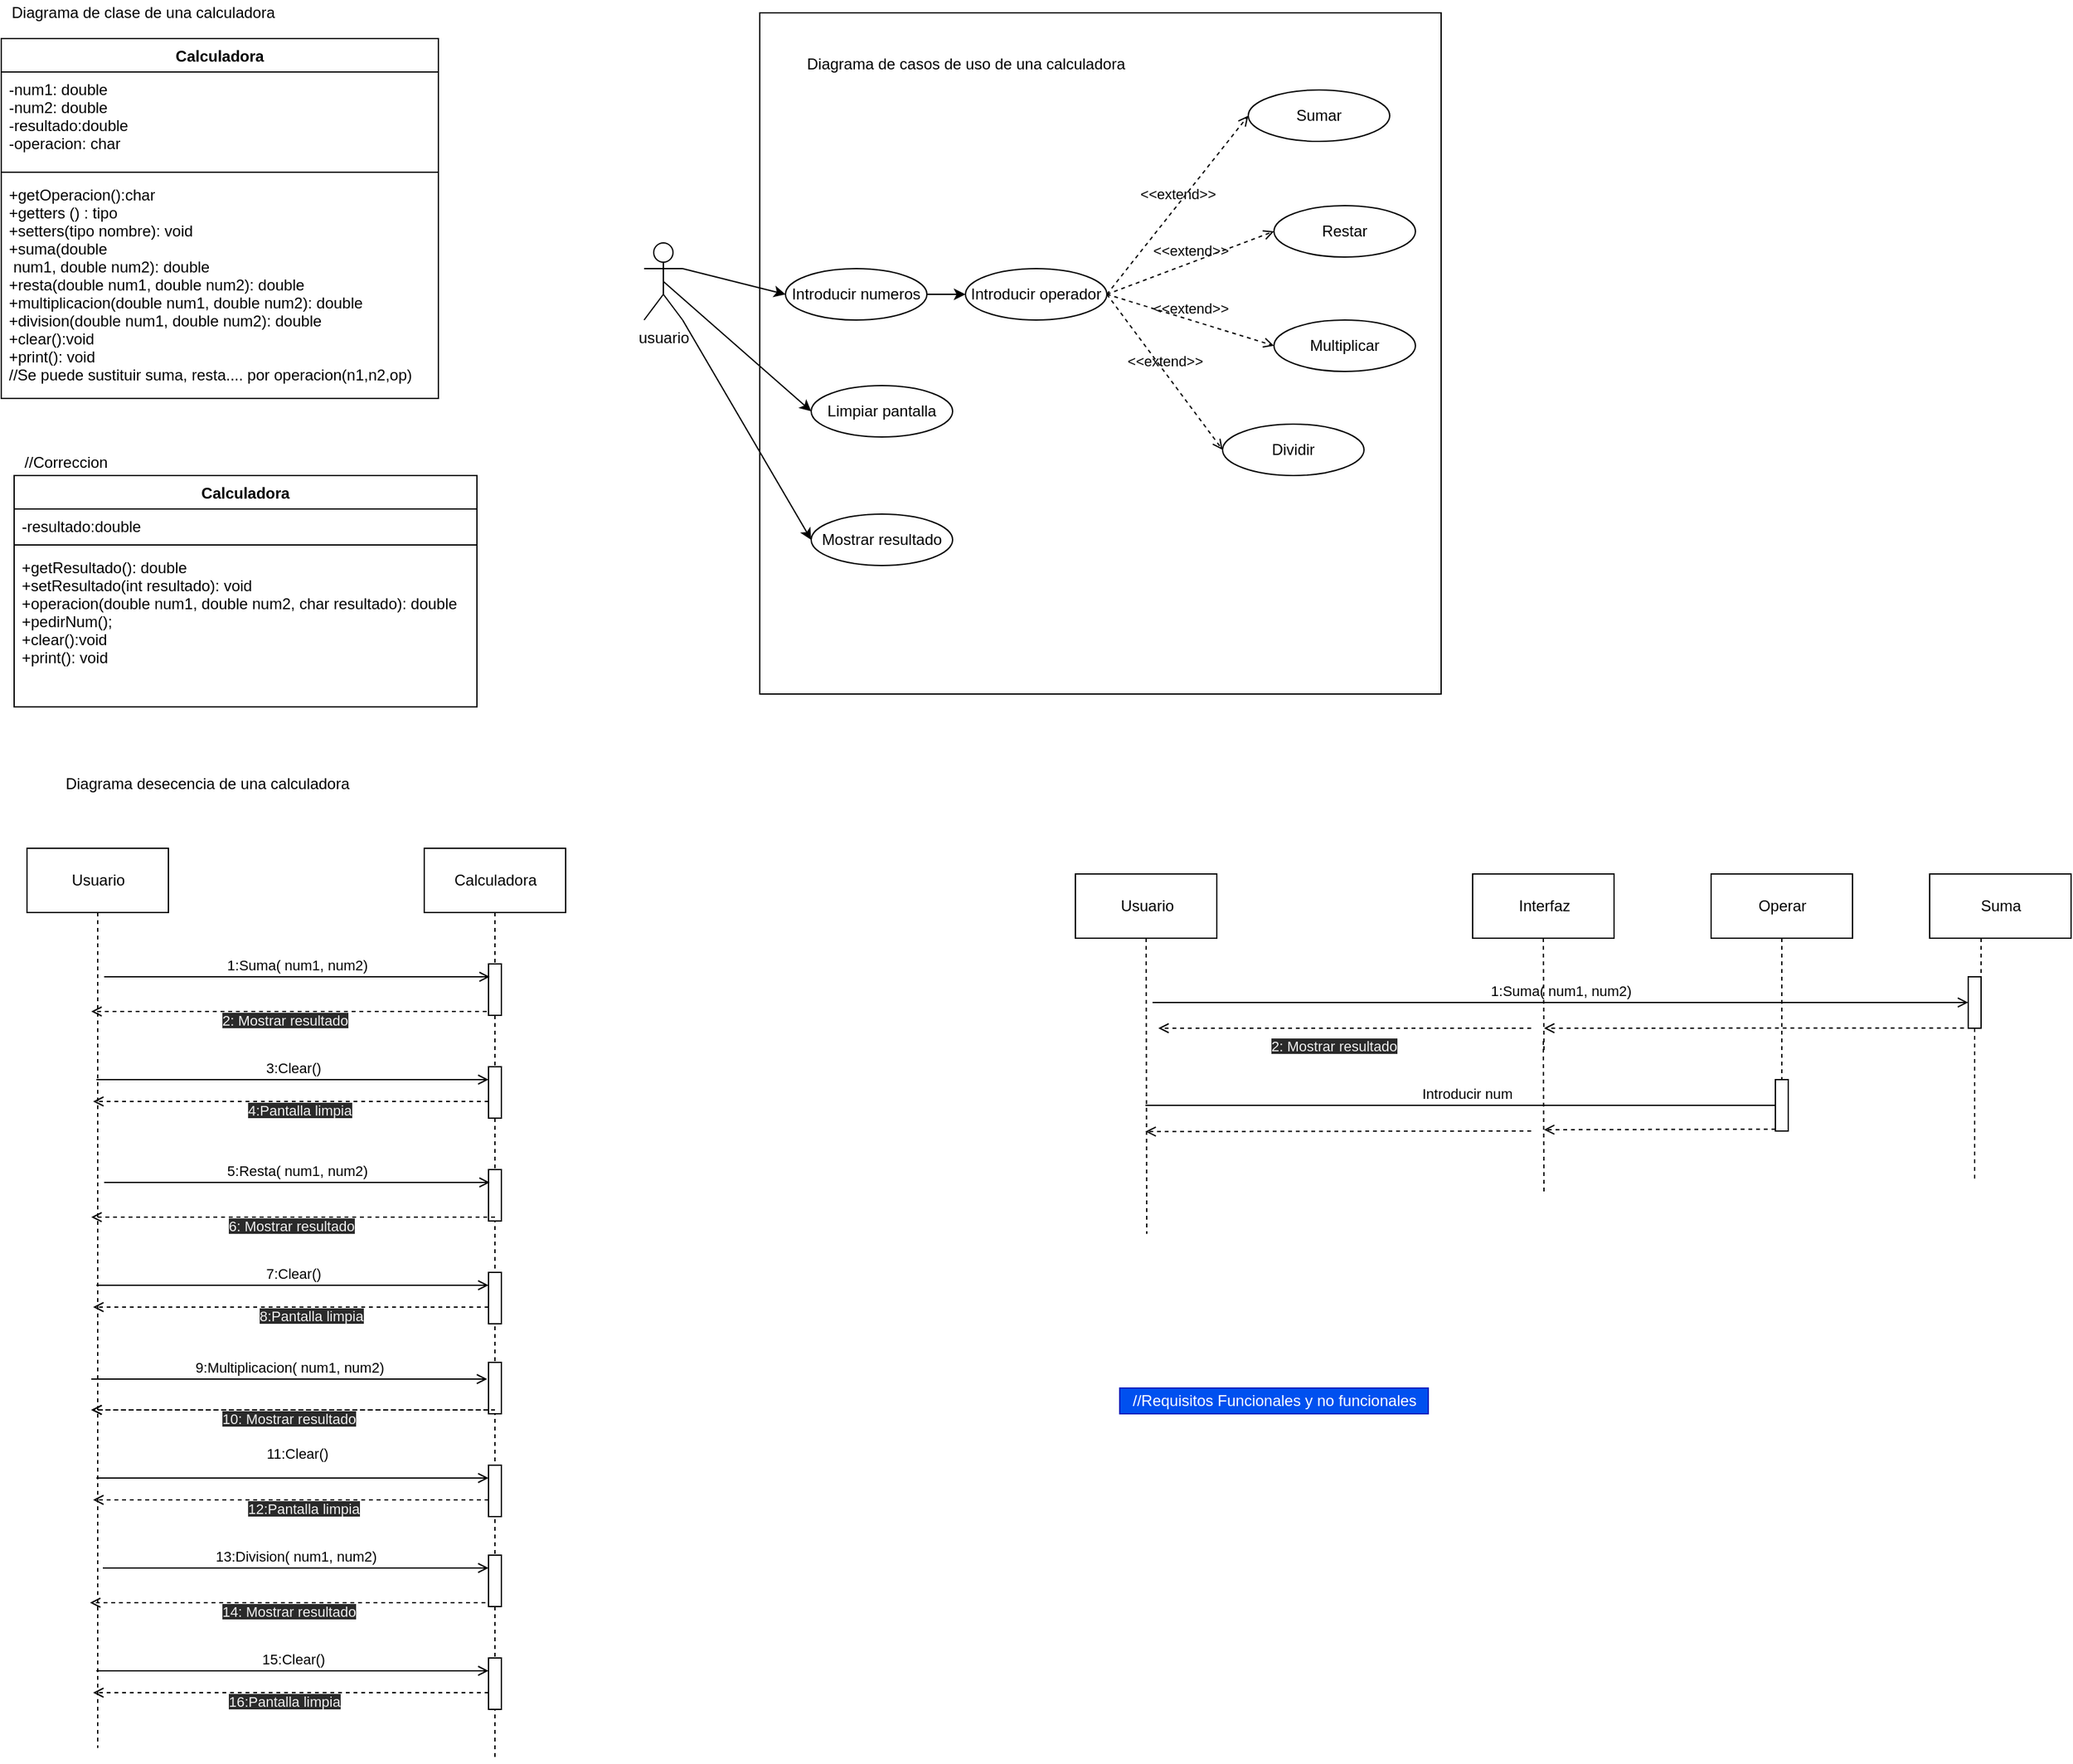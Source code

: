 <mxfile>
    <diagram id="IUu4dO39km5l5Iosg37U" name="Página-1">
        <mxGraphModel dx="724" dy="575" grid="1" gridSize="10" guides="1" tooltips="1" connect="1" arrows="1" fold="1" page="1" pageScale="1" pageWidth="827" pageHeight="1169" math="0" shadow="0">
            <root>
                <mxCell id="0"/>
                <mxCell id="1" parent="0"/>
                <mxCell id="9" value="" style="whiteSpace=wrap;html=1;aspect=fixed;" parent="1" vertex="1">
                    <mxGeometry x="620" y="10" width="530" height="530" as="geometry"/>
                </mxCell>
                <mxCell id="30" style="edgeStyle=none;html=1;exitX=1;exitY=1;exitDx=0;exitDy=0;exitPerimeter=0;entryX=0;entryY=0.5;entryDx=0;entryDy=0;" parent="1" source="8" target="19" edge="1">
                    <mxGeometry relative="1" as="geometry"/>
                </mxCell>
                <mxCell id="32" style="edgeStyle=none;html=1;exitX=0.5;exitY=0.5;exitDx=0;exitDy=0;exitPerimeter=0;entryX=0;entryY=0.5;entryDx=0;entryDy=0;" parent="1" source="8" target="18" edge="1">
                    <mxGeometry relative="1" as="geometry"/>
                </mxCell>
                <mxCell id="33" style="edgeStyle=none;html=1;exitX=1;exitY=0.333;exitDx=0;exitDy=0;exitPerimeter=0;entryX=0;entryY=0.5;entryDx=0;entryDy=0;" parent="1" source="8" target="10" edge="1">
                    <mxGeometry relative="1" as="geometry"/>
                </mxCell>
                <mxCell id="8" value="usuario" style="shape=umlActor;verticalLabelPosition=bottom;verticalAlign=top;html=1;" parent="1" vertex="1">
                    <mxGeometry x="530" y="189" width="30" height="60" as="geometry"/>
                </mxCell>
                <mxCell id="7" value="Diagrama de casos de uso de una calculadora" style="text;html=1;align=center;verticalAlign=middle;resizable=0;points=[];autosize=1;strokeColor=none;fillColor=none;" parent="1" vertex="1">
                    <mxGeometry x="650" y="40" width="260" height="20" as="geometry"/>
                </mxCell>
                <mxCell id="24" style="edgeStyle=none;html=1;" parent="1" source="10" target="17" edge="1">
                    <mxGeometry relative="1" as="geometry"/>
                </mxCell>
                <mxCell id="10" value="Introducir numeros" style="ellipse;whiteSpace=wrap;html=1;" parent="1" vertex="1">
                    <mxGeometry x="640" y="209" width="110" height="40" as="geometry"/>
                </mxCell>
                <mxCell id="13" value="Sumar&lt;span style=&quot;color: rgba(0 , 0 , 0 , 0) ; font-family: monospace ; font-size: 0px&quot;&gt;%3CmxGraphModel%3E%3Croot%3E%3CmxCell%20id%3D%220%22%2F%3E%3CmxCell%20id%3D%221%22%20parent%3D%220%22%2F%3E%3CmxCell%20id%3D%222%22%20value%3D%22Introducir%20numeros%22%20style%3D%22ellipse%3BwhiteSpace%3Dwrap%3Bhtml%3D1%3B%22%20vertex%3D%221%22%20parent%3D%221%22%3E%3CmxGeometry%20x%3D%22650%22%20y%3D%22150%22%20width%3D%22110%22%20height%3D%2240%22%20as%3D%22geometry%22%2F%3E%3C%2FmxCell%3E%3C%2Froot%3E%3C%2FmxGraphModel%3E&lt;/span&gt;" style="ellipse;whiteSpace=wrap;html=1;" parent="1" vertex="1">
                    <mxGeometry x="1000" y="70" width="110" height="40" as="geometry"/>
                </mxCell>
                <mxCell id="14" value="Restar" style="ellipse;whiteSpace=wrap;html=1;" parent="1" vertex="1">
                    <mxGeometry x="1020" y="160" width="110" height="40" as="geometry"/>
                </mxCell>
                <mxCell id="15" value="Multiplicar" style="ellipse;whiteSpace=wrap;html=1;" parent="1" vertex="1">
                    <mxGeometry x="1020" y="249" width="110" height="40" as="geometry"/>
                </mxCell>
                <mxCell id="16" value="Dividir" style="ellipse;whiteSpace=wrap;html=1;" parent="1" vertex="1">
                    <mxGeometry x="980" y="330" width="110" height="40" as="geometry"/>
                </mxCell>
                <mxCell id="17" value="Introducir operador" style="ellipse;whiteSpace=wrap;html=1;" parent="1" vertex="1">
                    <mxGeometry x="780" y="209" width="110" height="40" as="geometry"/>
                </mxCell>
                <mxCell id="18" value="Limpiar pantalla" style="ellipse;whiteSpace=wrap;html=1;" parent="1" vertex="1">
                    <mxGeometry x="660" y="300" width="110" height="40" as="geometry"/>
                </mxCell>
                <mxCell id="19" value="Mostrar resultado" style="ellipse;whiteSpace=wrap;html=1;" parent="1" vertex="1">
                    <mxGeometry x="660" y="400" width="110" height="40" as="geometry"/>
                </mxCell>
                <mxCell id="25" value="&amp;lt;&amp;lt;extend&amp;gt;&amp;gt;" style="html=1;verticalAlign=bottom;labelBackgroundColor=none;endArrow=open;endFill=0;dashed=1;entryX=0;entryY=0.5;entryDx=0;entryDy=0;exitX=1;exitY=0.5;exitDx=0;exitDy=0;" parent="1" source="17" target="13" edge="1">
                    <mxGeometry width="160" relative="1" as="geometry">
                        <mxPoint x="770" y="220" as="sourcePoint"/>
                        <mxPoint x="930" y="220" as="targetPoint"/>
                    </mxGeometry>
                </mxCell>
                <mxCell id="26" value="&amp;lt;&amp;lt;extend&amp;gt;&amp;gt;" style="html=1;verticalAlign=bottom;labelBackgroundColor=none;endArrow=open;endFill=0;dashed=1;entryX=0;entryY=0.5;entryDx=0;entryDy=0;exitX=1;exitY=0.5;exitDx=0;exitDy=0;" parent="1" source="17" target="14" edge="1">
                    <mxGeometry width="160" relative="1" as="geometry">
                        <mxPoint x="900" y="239" as="sourcePoint"/>
                        <mxPoint x="970" y="140" as="targetPoint"/>
                    </mxGeometry>
                </mxCell>
                <mxCell id="27" value="&amp;lt;&amp;lt;extend&amp;gt;&amp;gt;" style="html=1;verticalAlign=bottom;labelBackgroundColor=none;endArrow=open;endFill=0;dashed=1;entryX=0;entryY=0.5;entryDx=0;entryDy=0;exitX=1;exitY=0.5;exitDx=0;exitDy=0;" parent="1" source="17" target="15" edge="1">
                    <mxGeometry width="160" relative="1" as="geometry">
                        <mxPoint x="910" y="249" as="sourcePoint"/>
                        <mxPoint x="980" y="150" as="targetPoint"/>
                    </mxGeometry>
                </mxCell>
                <mxCell id="28" value="&amp;lt;&amp;lt;extend&amp;gt;&amp;gt;" style="html=1;verticalAlign=bottom;labelBackgroundColor=none;endArrow=open;endFill=0;dashed=1;entryX=0;entryY=0.5;entryDx=0;entryDy=0;exitX=1;exitY=0.5;exitDx=0;exitDy=0;" parent="1" source="17" target="16" edge="1">
                    <mxGeometry width="160" relative="1" as="geometry">
                        <mxPoint x="920" y="259" as="sourcePoint"/>
                        <mxPoint x="990" y="160" as="targetPoint"/>
                    </mxGeometry>
                </mxCell>
                <mxCell id="35" value="Calculadora" style="swimlane;fontStyle=1;align=center;verticalAlign=top;childLayout=stackLayout;horizontal=1;startSize=26;horizontalStack=0;resizeParent=1;resizeParentMax=0;resizeLast=0;collapsible=1;marginBottom=0;" parent="1" vertex="1">
                    <mxGeometry x="30" y="30" width="340" height="280" as="geometry"/>
                </mxCell>
                <mxCell id="36" value="-num1: double&#10;-num2: double&#10;-resultado:double&#10;-operacion: char" style="text;strokeColor=none;fillColor=none;align=left;verticalAlign=top;spacingLeft=4;spacingRight=4;overflow=hidden;rotatable=0;points=[[0,0.5],[1,0.5]];portConstraint=eastwest;" parent="35" vertex="1">
                    <mxGeometry y="26" width="340" height="74" as="geometry"/>
                </mxCell>
                <mxCell id="37" value="" style="line;strokeWidth=1;fillColor=none;align=left;verticalAlign=middle;spacingTop=-1;spacingLeft=3;spacingRight=3;rotatable=0;labelPosition=right;points=[];portConstraint=eastwest;" parent="35" vertex="1">
                    <mxGeometry y="100" width="340" height="8" as="geometry"/>
                </mxCell>
                <mxCell id="38" value="+getOperacion():char&#10;+getters () : tipo&#10;+setters(tipo nombre): void&#10;+suma(double&#10; num1, double num2): double&#10;+resta(double num1, double num2): double&#10;+multiplicacion(double num1, double num2): double&#10;+division(double num1, double num2): double&#10;+clear():void&#10;+print(): void&#10;//Se puede sustituir suma, resta.... por operacion(n1,n2,op)" style="text;strokeColor=none;fillColor=none;align=left;verticalAlign=top;spacingLeft=4;spacingRight=4;overflow=hidden;rotatable=0;points=[[0,0.5],[1,0.5]];portConstraint=eastwest;" parent="35" vertex="1">
                    <mxGeometry y="108" width="340" height="172" as="geometry"/>
                </mxCell>
                <mxCell id="39" value="Diagrama de clase de una calculadora" style="text;html=1;align=center;verticalAlign=middle;resizable=0;points=[];autosize=1;strokeColor=none;fillColor=none;" parent="1" vertex="1">
                    <mxGeometry x="30" width="220" height="20" as="geometry"/>
                </mxCell>
                <mxCell id="40" value="Diagrama desecencia de una calculadora" style="text;html=1;align=center;verticalAlign=middle;resizable=0;points=[];autosize=1;strokeColor=none;fillColor=none;" parent="1" vertex="1">
                    <mxGeometry x="70" y="600" width="240" height="20" as="geometry"/>
                </mxCell>
                <mxCell id="44" style="edgeStyle=none;html=1;dashed=1;endArrow=none;endFill=0;" parent="1" source="41" edge="1">
                    <mxGeometry relative="1" as="geometry">
                        <mxPoint x="105" y="1360" as="targetPoint"/>
                    </mxGeometry>
                </mxCell>
                <mxCell id="41" value="Usuario" style="html=1;" parent="1" vertex="1">
                    <mxGeometry x="50" y="660" width="110" height="50" as="geometry"/>
                </mxCell>
                <mxCell id="43" value="Calculadora" style="html=1;" parent="1" vertex="1">
                    <mxGeometry x="359" y="660" width="110" height="50" as="geometry"/>
                </mxCell>
                <mxCell id="45" value="" style="endArrow=none;dashed=1;endFill=0;endSize=12;html=1;exitX=0.5;exitY=1;exitDx=0;exitDy=0;startArrow=none;" parent="1" source="56" edge="1">
                    <mxGeometry width="160" relative="1" as="geometry">
                        <mxPoint x="469" y="1010" as="sourcePoint"/>
                        <mxPoint x="414" y="1370" as="targetPoint"/>
                    </mxGeometry>
                </mxCell>
                <mxCell id="46" value="" style="html=1;points=[];perimeter=orthogonalPerimeter;" parent="1" vertex="1">
                    <mxGeometry x="409" y="750" width="10" height="40" as="geometry"/>
                </mxCell>
                <mxCell id="47" value="" style="endArrow=none;dashed=1;endFill=0;endSize=12;html=1;exitX=0.5;exitY=1;exitDx=0;exitDy=0;" parent="1" source="43" target="46" edge="1">
                    <mxGeometry width="160" relative="1" as="geometry">
                        <mxPoint x="414" y="710" as="sourcePoint"/>
                        <mxPoint x="414" y="1010" as="targetPoint"/>
                    </mxGeometry>
                </mxCell>
                <mxCell id="49" value="1:Suma( num1, num2)" style="endArrow=open;html=1;rounded=0;align=center;verticalAlign=bottom;endFill=0;labelBackgroundColor=none;" parent="1" edge="1">
                    <mxGeometry relative="1" as="geometry">
                        <mxPoint x="110" y="760" as="sourcePoint"/>
                        <mxPoint x="410" y="760" as="targetPoint"/>
                    </mxGeometry>
                </mxCell>
                <mxCell id="51" value="" style="html=1;verticalAlign=bottom;labelBackgroundColor=none;endArrow=open;endFill=0;dashed=1;exitX=-0.143;exitY=0.925;exitDx=0;exitDy=0;exitPerimeter=0;" parent="1" source="46" edge="1">
                    <mxGeometry width="160" relative="1" as="geometry">
                        <mxPoint x="380" y="870" as="sourcePoint"/>
                        <mxPoint x="100" y="787" as="targetPoint"/>
                    </mxGeometry>
                </mxCell>
                <mxCell id="52" value="&lt;span style=&quot;color: rgb(240 , 240 , 240) ; font-family: &amp;#34;helvetica&amp;#34; ; font-size: 11px ; font-style: normal ; font-weight: 400 ; letter-spacing: normal ; text-align: center ; text-indent: 0px ; text-transform: none ; word-spacing: 0px ; background-color: rgb(42 , 42 , 42) ; display: inline ; float: none&quot;&gt;14: Mostrar resultado&lt;/span&gt;" style="text;whiteSpace=wrap;html=1;" parent="1" vertex="1">
                    <mxGeometry x="200" y="1240" width="130" height="30" as="geometry"/>
                </mxCell>
                <mxCell id="57" value="13:Division( num1, num2)" style="endArrow=open;html=1;rounded=0;align=center;verticalAlign=bottom;endFill=0;labelBackgroundColor=none;" parent="1" edge="1">
                    <mxGeometry relative="1" as="geometry">
                        <mxPoint x="109" y="1220" as="sourcePoint"/>
                        <mxPoint x="409" y="1220" as="targetPoint"/>
                    </mxGeometry>
                </mxCell>
                <mxCell id="58" value="" style="html=1;verticalAlign=bottom;labelBackgroundColor=none;endArrow=open;endFill=0;dashed=1;exitX=-0.143;exitY=0.925;exitDx=0;exitDy=0;exitPerimeter=0;" parent="1" edge="1">
                    <mxGeometry width="160" relative="1" as="geometry">
                        <mxPoint x="406.57" y="1247" as="sourcePoint"/>
                        <mxPoint x="99" y="1247" as="targetPoint"/>
                    </mxGeometry>
                </mxCell>
                <mxCell id="56" value="" style="html=1;points=[];perimeter=orthogonalPerimeter;" parent="1" vertex="1">
                    <mxGeometry x="409" y="1210" width="10" height="40" as="geometry"/>
                </mxCell>
                <mxCell id="59" value="" style="endArrow=none;dashed=1;endFill=0;endSize=12;html=1;exitX=0.5;exitY=1;exitDx=0;exitDy=0;startArrow=none;" parent="1" source="76" target="56" edge="1">
                    <mxGeometry width="160" relative="1" as="geometry">
                        <mxPoint x="414" y="790" as="sourcePoint"/>
                        <mxPoint x="414" y="1010" as="targetPoint"/>
                    </mxGeometry>
                </mxCell>
                <mxCell id="63" value="" style="html=1;points=[];perimeter=orthogonalPerimeter;" parent="1" vertex="1">
                    <mxGeometry x="409" y="1060" width="10" height="40" as="geometry"/>
                </mxCell>
                <mxCell id="64" value="9:Multiplicacion( num1, num2)" style="endArrow=open;html=1;rounded=0;align=center;verticalAlign=bottom;endFill=0;labelBackgroundColor=none;" parent="1" edge="1">
                    <mxGeometry relative="1" as="geometry">
                        <mxPoint x="100" y="1073" as="sourcePoint"/>
                        <mxPoint x="408" y="1073" as="targetPoint"/>
                    </mxGeometry>
                </mxCell>
                <mxCell id="65" value="" style="html=1;verticalAlign=bottom;labelBackgroundColor=none;endArrow=open;endFill=0;dashed=1;" parent="1" source="63" edge="1">
                    <mxGeometry width="160" relative="1" as="geometry">
                        <mxPoint x="380" y="1180" as="sourcePoint"/>
                        <mxPoint x="100" y="1097" as="targetPoint"/>
                        <Array as="points">
                            <mxPoint x="260" y="1097"/>
                        </Array>
                    </mxGeometry>
                </mxCell>
                <mxCell id="66" value="" style="html=1;points=[];perimeter=orthogonalPerimeter;" parent="1" vertex="1">
                    <mxGeometry x="409" y="910" width="10" height="40" as="geometry"/>
                </mxCell>
                <mxCell id="67" value="5:Resta( num1, num2)" style="endArrow=open;html=1;rounded=0;align=center;verticalAlign=bottom;endFill=0;labelBackgroundColor=none;" parent="1" edge="1">
                    <mxGeometry relative="1" as="geometry">
                        <mxPoint x="110" y="920" as="sourcePoint"/>
                        <mxPoint x="410" y="920" as="targetPoint"/>
                    </mxGeometry>
                </mxCell>
                <mxCell id="68" value="" style="html=1;verticalAlign=bottom;labelBackgroundColor=none;endArrow=open;endFill=0;dashed=1;" parent="1" edge="1">
                    <mxGeometry width="160" relative="1" as="geometry">
                        <mxPoint x="414" y="947" as="sourcePoint"/>
                        <mxPoint x="100" y="947" as="targetPoint"/>
                    </mxGeometry>
                </mxCell>
                <mxCell id="69" value="&lt;span style=&quot;color: rgb(240 , 240 , 240) ; font-family: &amp;#34;helvetica&amp;#34; ; font-size: 11px ; font-style: normal ; font-weight: 400 ; letter-spacing: normal ; text-align: center ; text-indent: 0px ; text-transform: none ; word-spacing: 0px ; background-color: rgb(42 , 42 , 42) ; display: inline ; float: none&quot;&gt;10: Mostrar resultado&lt;/span&gt;" style="text;whiteSpace=wrap;html=1;" parent="1" vertex="1">
                    <mxGeometry x="200" y="1090" width="130" height="30" as="geometry"/>
                </mxCell>
                <mxCell id="71" value="" style="html=1;verticalAlign=bottom;labelBackgroundColor=none;endArrow=open;endFill=0;dashed=1;" parent="1" edge="1">
                    <mxGeometry width="160" relative="1" as="geometry">
                        <mxPoint x="414" y="1097" as="sourcePoint"/>
                        <mxPoint x="100" y="1097" as="targetPoint"/>
                        <Array as="points">
                            <mxPoint x="260" y="1097"/>
                        </Array>
                    </mxGeometry>
                </mxCell>
                <mxCell id="72" value="&lt;span style=&quot;color: rgb(240 , 240 , 240) ; font-family: &amp;#34;helvetica&amp;#34; ; font-size: 11px ; font-style: normal ; font-weight: 400 ; letter-spacing: normal ; text-align: center ; text-indent: 0px ; text-transform: none ; word-spacing: 0px ; background-color: rgb(42 , 42 , 42) ; display: inline ; float: none&quot;&gt;6: Mostrar resultado&lt;/span&gt;" style="text;whiteSpace=wrap;html=1;" parent="1" vertex="1">
                    <mxGeometry x="205" y="940" width="130" height="30" as="geometry"/>
                </mxCell>
                <mxCell id="73" value="&lt;span style=&quot;color: rgb(240 , 240 , 240) ; font-family: &amp;#34;helvetica&amp;#34; ; font-size: 11px ; font-style: normal ; font-weight: 400 ; letter-spacing: normal ; text-align: center ; text-indent: 0px ; text-transform: none ; word-spacing: 0px ; background-color: rgb(42 , 42 , 42) ; display: inline ; float: none&quot;&gt;2: Mostrar resultado&lt;/span&gt;" style="text;whiteSpace=wrap;html=1;" parent="1" vertex="1">
                    <mxGeometry x="200" y="780" width="130" height="30" as="geometry"/>
                </mxCell>
                <mxCell id="75" value="3:Clear()" style="endArrow=open;html=1;rounded=0;align=center;verticalAlign=bottom;endFill=0;labelBackgroundColor=none;" parent="1" target="76" edge="1">
                    <mxGeometry relative="1" as="geometry">
                        <mxPoint x="104" y="840" as="sourcePoint"/>
                        <mxPoint x="404" y="840" as="targetPoint"/>
                    </mxGeometry>
                </mxCell>
                <mxCell id="76" value="" style="html=1;points=[];perimeter=orthogonalPerimeter;" parent="1" vertex="1">
                    <mxGeometry x="409" y="830" width="10" height="40" as="geometry"/>
                </mxCell>
                <mxCell id="77" value="" style="endArrow=none;dashed=1;endFill=0;endSize=12;html=1;exitX=0.5;exitY=1;exitDx=0;exitDy=0;startArrow=none;" parent="1" source="46" target="76" edge="1">
                    <mxGeometry width="160" relative="1" as="geometry">
                        <mxPoint x="414" y="790" as="sourcePoint"/>
                        <mxPoint x="414" y="1210" as="targetPoint"/>
                    </mxGeometry>
                </mxCell>
                <mxCell id="78" value="" style="html=1;verticalAlign=bottom;labelBackgroundColor=none;endArrow=open;endFill=0;dashed=1;exitX=-0.143;exitY=0.925;exitDx=0;exitDy=0;exitPerimeter=0;" parent="1" edge="1">
                    <mxGeometry width="160" relative="1" as="geometry">
                        <mxPoint x="409.0" y="857" as="sourcePoint"/>
                        <mxPoint x="101.43" y="857" as="targetPoint"/>
                    </mxGeometry>
                </mxCell>
                <mxCell id="79" value="&lt;span style=&quot;color: rgb(240 , 240 , 240) ; font-family: &amp;#34;helvetica&amp;#34; ; font-size: 11px ; font-style: normal ; font-weight: 400 ; letter-spacing: normal ; text-align: center ; text-indent: 0px ; text-transform: none ; word-spacing: 0px ; background-color: rgb(42 , 42 , 42) ; display: inline ; float: none&quot;&gt;4:Pantalla limpia&lt;/span&gt;" style="text;whiteSpace=wrap;html=1;" parent="1" vertex="1">
                    <mxGeometry x="220" y="850" width="130" height="30" as="geometry"/>
                </mxCell>
                <mxCell id="86" value="7:Clear()" style="endArrow=open;html=1;rounded=0;align=center;verticalAlign=bottom;endFill=0;labelBackgroundColor=none;" parent="1" target="87" edge="1">
                    <mxGeometry relative="1" as="geometry">
                        <mxPoint x="104" y="1000" as="sourcePoint"/>
                        <mxPoint x="404" y="1000" as="targetPoint"/>
                    </mxGeometry>
                </mxCell>
                <mxCell id="87" value="" style="html=1;points=[];perimeter=orthogonalPerimeter;" parent="1" vertex="1">
                    <mxGeometry x="409" y="990" width="10" height="40" as="geometry"/>
                </mxCell>
                <mxCell id="88" value="" style="html=1;verticalAlign=bottom;labelBackgroundColor=none;endArrow=open;endFill=0;dashed=1;exitX=-0.143;exitY=0.925;exitDx=0;exitDy=0;exitPerimeter=0;" parent="1" edge="1">
                    <mxGeometry width="160" relative="1" as="geometry">
                        <mxPoint x="409" y="1017" as="sourcePoint"/>
                        <mxPoint x="101.43" y="1017" as="targetPoint"/>
                    </mxGeometry>
                </mxCell>
                <mxCell id="89" value="&lt;span style=&quot;color: rgb(240 , 240 , 240) ; font-family: &amp;#34;helvetica&amp;#34; ; font-size: 11px ; font-style: normal ; font-weight: 400 ; letter-spacing: normal ; text-align: center ; text-indent: 0px ; text-transform: none ; word-spacing: 0px ; background-color: rgb(42 , 42 , 42) ; display: inline ; float: none&quot;&gt;8:Pantalla limpia&lt;/span&gt;" style="text;whiteSpace=wrap;html=1;" parent="1" vertex="1">
                    <mxGeometry x="229" y="1010" width="130" height="30" as="geometry"/>
                </mxCell>
                <mxCell id="95" value="11:Clear()" style="endArrow=open;html=1;rounded=0;align=center;verticalAlign=bottom;endFill=0;labelBackgroundColor=none;" parent="1" target="96" edge="1">
                    <mxGeometry x="0.023" y="10" relative="1" as="geometry">
                        <mxPoint x="104" y="1150" as="sourcePoint"/>
                        <mxPoint x="404" y="1150" as="targetPoint"/>
                        <mxPoint as="offset"/>
                    </mxGeometry>
                </mxCell>
                <mxCell id="96" value="" style="html=1;points=[];perimeter=orthogonalPerimeter;" parent="1" vertex="1">
                    <mxGeometry x="409" y="1140" width="10" height="40" as="geometry"/>
                </mxCell>
                <mxCell id="97" value="" style="html=1;verticalAlign=bottom;labelBackgroundColor=none;endArrow=open;endFill=0;dashed=1;exitX=-0.143;exitY=0.925;exitDx=0;exitDy=0;exitPerimeter=0;" parent="1" edge="1">
                    <mxGeometry width="160" relative="1" as="geometry">
                        <mxPoint x="409" y="1167" as="sourcePoint"/>
                        <mxPoint x="101.43" y="1167" as="targetPoint"/>
                    </mxGeometry>
                </mxCell>
                <mxCell id="98" value="&lt;span style=&quot;color: rgb(240 , 240 , 240) ; font-family: &amp;#34;helvetica&amp;#34; ; font-size: 11px ; font-style: normal ; font-weight: 400 ; letter-spacing: normal ; text-align: center ; text-indent: 0px ; text-transform: none ; word-spacing: 0px ; background-color: rgb(42 , 42 , 42) ; display: inline ; float: none&quot;&gt;12:Pantalla limpia&lt;/span&gt;" style="text;whiteSpace=wrap;html=1;" parent="1" vertex="1">
                    <mxGeometry x="220" y="1160" width="130" height="30" as="geometry"/>
                </mxCell>
                <mxCell id="100" value="15:Clear()" style="endArrow=open;html=1;rounded=0;align=center;verticalAlign=bottom;endFill=0;labelBackgroundColor=none;" parent="1" target="101" edge="1">
                    <mxGeometry relative="1" as="geometry">
                        <mxPoint x="104" y="1300" as="sourcePoint"/>
                        <mxPoint x="404" y="1300" as="targetPoint"/>
                    </mxGeometry>
                </mxCell>
                <mxCell id="101" value="" style="html=1;points=[];perimeter=orthogonalPerimeter;" parent="1" vertex="1">
                    <mxGeometry x="409" y="1290" width="10" height="40" as="geometry"/>
                </mxCell>
                <mxCell id="102" value="" style="html=1;verticalAlign=bottom;labelBackgroundColor=none;endArrow=open;endFill=0;dashed=1;exitX=-0.143;exitY=0.925;exitDx=0;exitDy=0;exitPerimeter=0;" parent="1" edge="1">
                    <mxGeometry width="160" relative="1" as="geometry">
                        <mxPoint x="409" y="1317" as="sourcePoint"/>
                        <mxPoint x="101.43" y="1317" as="targetPoint"/>
                    </mxGeometry>
                </mxCell>
                <mxCell id="103" value="&lt;span style=&quot;color: rgb(240 , 240 , 240) ; font-family: &amp;#34;helvetica&amp;#34; ; font-size: 11px ; font-style: normal ; font-weight: 400 ; letter-spacing: normal ; text-align: center ; text-indent: 0px ; text-transform: none ; word-spacing: 0px ; background-color: rgb(42 , 42 , 42) ; display: inline ; float: none&quot;&gt;16:Pantalla limpia&lt;/span&gt;" style="text;whiteSpace=wrap;html=1;" parent="1" vertex="1">
                    <mxGeometry x="205" y="1310" width="130" height="30" as="geometry"/>
                </mxCell>
                <mxCell id="112" value="Calculadora" style="swimlane;fontStyle=1;align=center;verticalAlign=top;childLayout=stackLayout;horizontal=1;startSize=26;horizontalStack=0;resizeParent=1;resizeParentMax=0;resizeLast=0;collapsible=1;marginBottom=0;" parent="1" vertex="1">
                    <mxGeometry x="40" y="370" width="360" height="180" as="geometry"/>
                </mxCell>
                <mxCell id="113" value="-resultado:double" style="text;strokeColor=none;fillColor=none;align=left;verticalAlign=top;spacingLeft=4;spacingRight=4;overflow=hidden;rotatable=0;points=[[0,0.5],[1,0.5]];portConstraint=eastwest;" parent="112" vertex="1">
                    <mxGeometry y="26" width="360" height="24" as="geometry"/>
                </mxCell>
                <mxCell id="114" value="" style="line;strokeWidth=1;fillColor=none;align=left;verticalAlign=middle;spacingTop=-1;spacingLeft=3;spacingRight=3;rotatable=0;labelPosition=right;points=[];portConstraint=eastwest;" parent="112" vertex="1">
                    <mxGeometry y="50" width="360" height="8" as="geometry"/>
                </mxCell>
                <mxCell id="115" value="+getResultado(): double&#10;+setResultado(int resultado): void&#10;+operacion(double num1, double num2, char resultado): double&#10;+pedirNum(); &#10;+clear():void&#10;+print(): void" style="text;strokeColor=none;fillColor=none;align=left;verticalAlign=top;spacingLeft=4;spacingRight=4;overflow=hidden;rotatable=0;points=[[0,0.5],[1,0.5]];portConstraint=eastwest;" parent="112" vertex="1">
                    <mxGeometry y="58" width="360" height="122" as="geometry"/>
                </mxCell>
                <mxCell id="116" value="//Correccion" style="text;html=1;align=center;verticalAlign=middle;resizable=0;points=[];autosize=1;strokeColor=none;fillColor=none;" parent="1" vertex="1">
                    <mxGeometry x="40" y="350" width="80" height="20" as="geometry"/>
                </mxCell>
                <mxCell id="117" style="edgeStyle=none;html=1;dashed=1;endArrow=none;endFill=0;" parent="1" source="118" edge="1">
                    <mxGeometry relative="1" as="geometry">
                        <mxPoint x="921" y="960" as="targetPoint"/>
                    </mxGeometry>
                </mxCell>
                <mxCell id="118" value="Usuario" style="html=1;" parent="1" vertex="1">
                    <mxGeometry x="865.5" y="680" width="110" height="50" as="geometry"/>
                </mxCell>
                <mxCell id="119" value="Interfaz" style="html=1;" parent="1" vertex="1">
                    <mxGeometry x="1174.5" y="680" width="110" height="50" as="geometry"/>
                </mxCell>
                <mxCell id="122" value="" style="endArrow=none;dashed=1;endFill=0;endSize=12;html=1;exitX=0.5;exitY=1;exitDx=0;exitDy=0;" parent="1" source="119" edge="1">
                    <mxGeometry width="160" relative="1" as="geometry">
                        <mxPoint x="1229.5" y="730" as="sourcePoint"/>
                        <mxPoint x="1230" y="820" as="targetPoint"/>
                    </mxGeometry>
                </mxCell>
                <mxCell id="123" value="1:Suma( num1, num2)" style="endArrow=open;html=1;rounded=0;align=center;verticalAlign=bottom;endFill=0;labelBackgroundColor=none;" parent="1" target="164" edge="1">
                    <mxGeometry relative="1" as="geometry">
                        <mxPoint x="925.5" y="780" as="sourcePoint"/>
                        <mxPoint x="1405.29" y="764.16" as="targetPoint"/>
                    </mxGeometry>
                </mxCell>
                <mxCell id="124" value="" style="html=1;verticalAlign=bottom;labelBackgroundColor=none;endArrow=open;endFill=0;dashed=1;exitX=-0.329;exitY=0.996;exitDx=0;exitDy=0;exitPerimeter=0;" parent="1" source="164" edge="1">
                    <mxGeometry width="160" relative="1" as="geometry">
                        <mxPoint x="1400" y="800" as="sourcePoint"/>
                        <mxPoint x="1230" y="800" as="targetPoint"/>
                    </mxGeometry>
                </mxCell>
                <mxCell id="139" value="&lt;span style=&quot;color: rgb(240 , 240 , 240) ; font-family: &amp;#34;helvetica&amp;#34; ; font-size: 11px ; font-style: normal ; font-weight: 400 ; letter-spacing: normal ; text-align: center ; text-indent: 0px ; text-transform: none ; word-spacing: 0px ; background-color: rgb(42 , 42 , 42) ; display: inline ; float: none&quot;&gt;2: Mostrar resultado&lt;/span&gt;" style="text;whiteSpace=wrap;html=1;" parent="1" vertex="1">
                    <mxGeometry x="1015.5" y="800" width="130" height="30" as="geometry"/>
                </mxCell>
                <mxCell id="142" value="" style="endArrow=none;dashed=1;endFill=0;endSize=12;html=1;exitX=0.5;exitY=1;exitDx=0;exitDy=0;startArrow=none;" parent="1" edge="1">
                    <mxGeometry width="160" relative="1" as="geometry">
                        <mxPoint x="1229.5" y="810" as="sourcePoint"/>
                        <mxPoint x="1230" y="930" as="targetPoint"/>
                    </mxGeometry>
                </mxCell>
                <mxCell id="157" style="edgeStyle=none;html=1;dashed=1;endArrow=none;endFill=0;startArrow=none;" parent="1" source="168" edge="1">
                    <mxGeometry relative="1" as="geometry">
                        <mxPoint x="1415" y="880" as="targetPoint"/>
                        <mxPoint x="1415" y="790" as="sourcePoint"/>
                    </mxGeometry>
                </mxCell>
                <mxCell id="158" value="Operar" style="html=1;" parent="1" vertex="1">
                    <mxGeometry x="1360" y="680" width="110" height="50" as="geometry"/>
                </mxCell>
                <mxCell id="159" value="Suma" style="html=1;" parent="1" vertex="1">
                    <mxGeometry x="1530" y="680" width="110" height="50" as="geometry"/>
                </mxCell>
                <mxCell id="160" style="edgeStyle=none;html=1;dashed=1;endArrow=none;endFill=0;startArrow=none;" parent="1" source="164" edge="1">
                    <mxGeometry relative="1" as="geometry">
                        <mxPoint x="1565" y="920" as="targetPoint"/>
                        <mxPoint x="1570" y="730" as="sourcePoint"/>
                    </mxGeometry>
                </mxCell>
                <mxCell id="162" value="" style="edgeStyle=none;html=1;dashed=1;endArrow=none;endFill=0;" parent="1" source="158" edge="1">
                    <mxGeometry relative="1" as="geometry">
                        <mxPoint x="1415" y="810" as="targetPoint"/>
                        <mxPoint x="1415" y="730" as="sourcePoint"/>
                    </mxGeometry>
                </mxCell>
                <mxCell id="163" value="" style="html=1;verticalAlign=bottom;labelBackgroundColor=none;endArrow=open;endFill=0;dashed=1;" parent="1" edge="1">
                    <mxGeometry width="160" relative="1" as="geometry">
                        <mxPoint x="1220" y="800" as="sourcePoint"/>
                        <mxPoint x="930" y="800" as="targetPoint"/>
                    </mxGeometry>
                </mxCell>
                <mxCell id="164" value="" style="html=1;points=[];perimeter=orthogonalPerimeter;" parent="1" vertex="1">
                    <mxGeometry x="1560" y="760" width="10" height="40" as="geometry"/>
                </mxCell>
                <mxCell id="165" value="" style="edgeStyle=none;html=1;dashed=1;endArrow=none;endFill=0;" parent="1" target="164" edge="1">
                    <mxGeometry relative="1" as="geometry">
                        <mxPoint x="1570" y="1380" as="targetPoint"/>
                        <mxPoint x="1570" y="730" as="sourcePoint"/>
                    </mxGeometry>
                </mxCell>
                <mxCell id="167" value="Introducir num" style="endArrow=open;html=1;rounded=0;align=center;verticalAlign=bottom;endFill=0;labelBackgroundColor=none;" parent="1" edge="1">
                    <mxGeometry relative="1" as="geometry">
                        <mxPoint x="920" y="860" as="sourcePoint"/>
                        <mxPoint x="1420" y="860" as="targetPoint"/>
                    </mxGeometry>
                </mxCell>
                <mxCell id="168" value="" style="html=1;points=[];perimeter=orthogonalPerimeter;" parent="1" vertex="1">
                    <mxGeometry x="1410" y="840" width="10" height="40" as="geometry"/>
                </mxCell>
                <mxCell id="169" value="" style="edgeStyle=none;html=1;dashed=1;endArrow=none;endFill=0;startArrow=none;" parent="1" target="168" edge="1">
                    <mxGeometry relative="1" as="geometry">
                        <mxPoint x="1415" y="880" as="targetPoint"/>
                        <mxPoint x="1415" y="790" as="sourcePoint"/>
                    </mxGeometry>
                </mxCell>
                <mxCell id="170" value="" style="html=1;verticalAlign=bottom;labelBackgroundColor=none;endArrow=open;endFill=0;dashed=1;exitX=-0.329;exitY=0.996;exitDx=0;exitDy=0;exitPerimeter=0;" parent="1" edge="1">
                    <mxGeometry width="160" relative="1" as="geometry">
                        <mxPoint x="1410" y="878.57" as="sourcePoint"/>
                        <mxPoint x="1230" y="879" as="targetPoint"/>
                    </mxGeometry>
                </mxCell>
                <mxCell id="171" value="" style="html=1;verticalAlign=bottom;labelBackgroundColor=none;endArrow=open;endFill=0;dashed=1;" parent="1" edge="1">
                    <mxGeometry width="160" relative="1" as="geometry">
                        <mxPoint x="1220" y="880" as="sourcePoint"/>
                        <mxPoint x="920" y="880.43" as="targetPoint"/>
                    </mxGeometry>
                </mxCell>
                <mxCell id="172" value="//Requisitos Funcionales y no funcionales" style="text;html=1;align=center;verticalAlign=middle;resizable=0;points=[];autosize=1;strokeColor=#001DBC;fillColor=#0050ef;fontColor=#ffffff;" parent="1" vertex="1">
                    <mxGeometry x="900" y="1080" width="240" height="20" as="geometry"/>
                </mxCell>
            </root>
        </mxGraphModel>
    </diagram>
</mxfile>